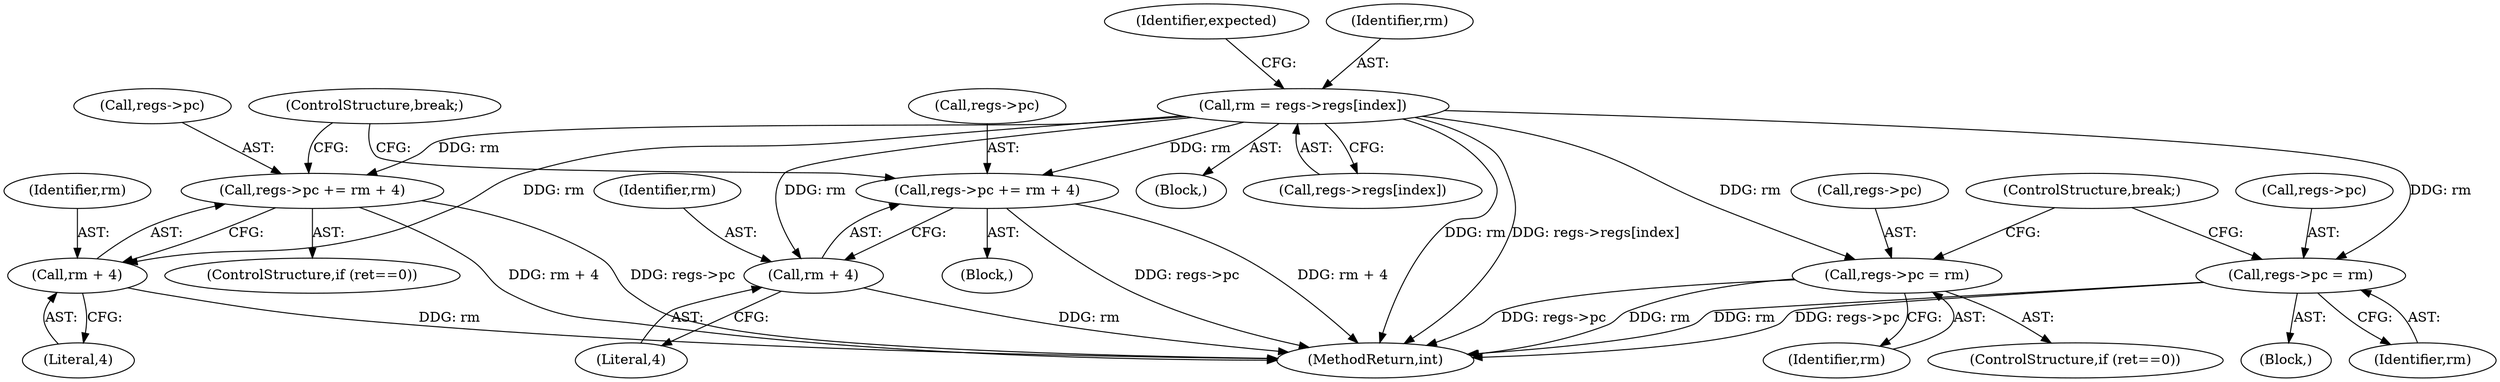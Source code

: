 digraph "0_linux_a8b0ca17b80e92faab46ee7179ba9e99ccb61233_23@array" {
"1000151" [label="(Call,rm = regs->regs[index])"];
"1000221" [label="(Call,regs->pc += rm + 4)"];
"1000225" [label="(Call,rm + 4)"];
"1000256" [label="(Call,regs->pc += rm + 4)"];
"1000260" [label="(Call,rm + 4)"];
"1000289" [label="(Call,regs->pc = rm)"];
"1000322" [label="(Call,regs->pc = rm)"];
"1000483" [label="(MethodReturn,int)"];
"1000246" [label="(Block,)"];
"1000226" [label="(Identifier,rm)"];
"1000323" [label="(Call,regs->pc)"];
"1000153" [label="(Call,regs->regs[index])"];
"1000330" [label="(ControlStructure,break;)"];
"1000227" [label="(Literal,4)"];
"1000261" [label="(Identifier,rm)"];
"1000312" [label="(Block,)"];
"1000266" [label="(ControlStructure,break;)"];
"1000151" [label="(Call,rm = regs->regs[index])"];
"1000257" [label="(Call,regs->pc)"];
"1000160" [label="(Identifier,expected)"];
"1000222" [label="(Call,regs->pc)"];
"1000290" [label="(Call,regs->pc)"];
"1000260" [label="(Call,rm + 4)"];
"1000221" [label="(Call,regs->pc += rm + 4)"];
"1000152" [label="(Identifier,rm)"];
"1000326" [label="(Identifier,rm)"];
"1000225" [label="(Call,rm + 4)"];
"1000132" [label="(Block,)"];
"1000285" [label="(ControlStructure,if (ret==0))"];
"1000217" [label="(ControlStructure,if (ret==0))"];
"1000289" [label="(Call,regs->pc = rm)"];
"1000322" [label="(Call,regs->pc = rm)"];
"1000256" [label="(Call,regs->pc += rm + 4)"];
"1000262" [label="(Literal,4)"];
"1000293" [label="(Identifier,rm)"];
"1000151" -> "1000132"  [label="AST: "];
"1000151" -> "1000153"  [label="CFG: "];
"1000152" -> "1000151"  [label="AST: "];
"1000153" -> "1000151"  [label="AST: "];
"1000160" -> "1000151"  [label="CFG: "];
"1000151" -> "1000483"  [label="DDG: rm"];
"1000151" -> "1000483"  [label="DDG: regs->regs[index]"];
"1000151" -> "1000221"  [label="DDG: rm"];
"1000151" -> "1000225"  [label="DDG: rm"];
"1000151" -> "1000256"  [label="DDG: rm"];
"1000151" -> "1000260"  [label="DDG: rm"];
"1000151" -> "1000289"  [label="DDG: rm"];
"1000151" -> "1000322"  [label="DDG: rm"];
"1000221" -> "1000217"  [label="AST: "];
"1000221" -> "1000225"  [label="CFG: "];
"1000222" -> "1000221"  [label="AST: "];
"1000225" -> "1000221"  [label="AST: "];
"1000266" -> "1000221"  [label="CFG: "];
"1000221" -> "1000483"  [label="DDG: rm + 4"];
"1000221" -> "1000483"  [label="DDG: regs->pc"];
"1000225" -> "1000227"  [label="CFG: "];
"1000226" -> "1000225"  [label="AST: "];
"1000227" -> "1000225"  [label="AST: "];
"1000225" -> "1000483"  [label="DDG: rm"];
"1000256" -> "1000246"  [label="AST: "];
"1000256" -> "1000260"  [label="CFG: "];
"1000257" -> "1000256"  [label="AST: "];
"1000260" -> "1000256"  [label="AST: "];
"1000266" -> "1000256"  [label="CFG: "];
"1000256" -> "1000483"  [label="DDG: rm + 4"];
"1000256" -> "1000483"  [label="DDG: regs->pc"];
"1000260" -> "1000262"  [label="CFG: "];
"1000261" -> "1000260"  [label="AST: "];
"1000262" -> "1000260"  [label="AST: "];
"1000260" -> "1000483"  [label="DDG: rm"];
"1000289" -> "1000285"  [label="AST: "];
"1000289" -> "1000293"  [label="CFG: "];
"1000290" -> "1000289"  [label="AST: "];
"1000293" -> "1000289"  [label="AST: "];
"1000330" -> "1000289"  [label="CFG: "];
"1000289" -> "1000483"  [label="DDG: regs->pc"];
"1000289" -> "1000483"  [label="DDG: rm"];
"1000322" -> "1000312"  [label="AST: "];
"1000322" -> "1000326"  [label="CFG: "];
"1000323" -> "1000322"  [label="AST: "];
"1000326" -> "1000322"  [label="AST: "];
"1000330" -> "1000322"  [label="CFG: "];
"1000322" -> "1000483"  [label="DDG: rm"];
"1000322" -> "1000483"  [label="DDG: regs->pc"];
}
